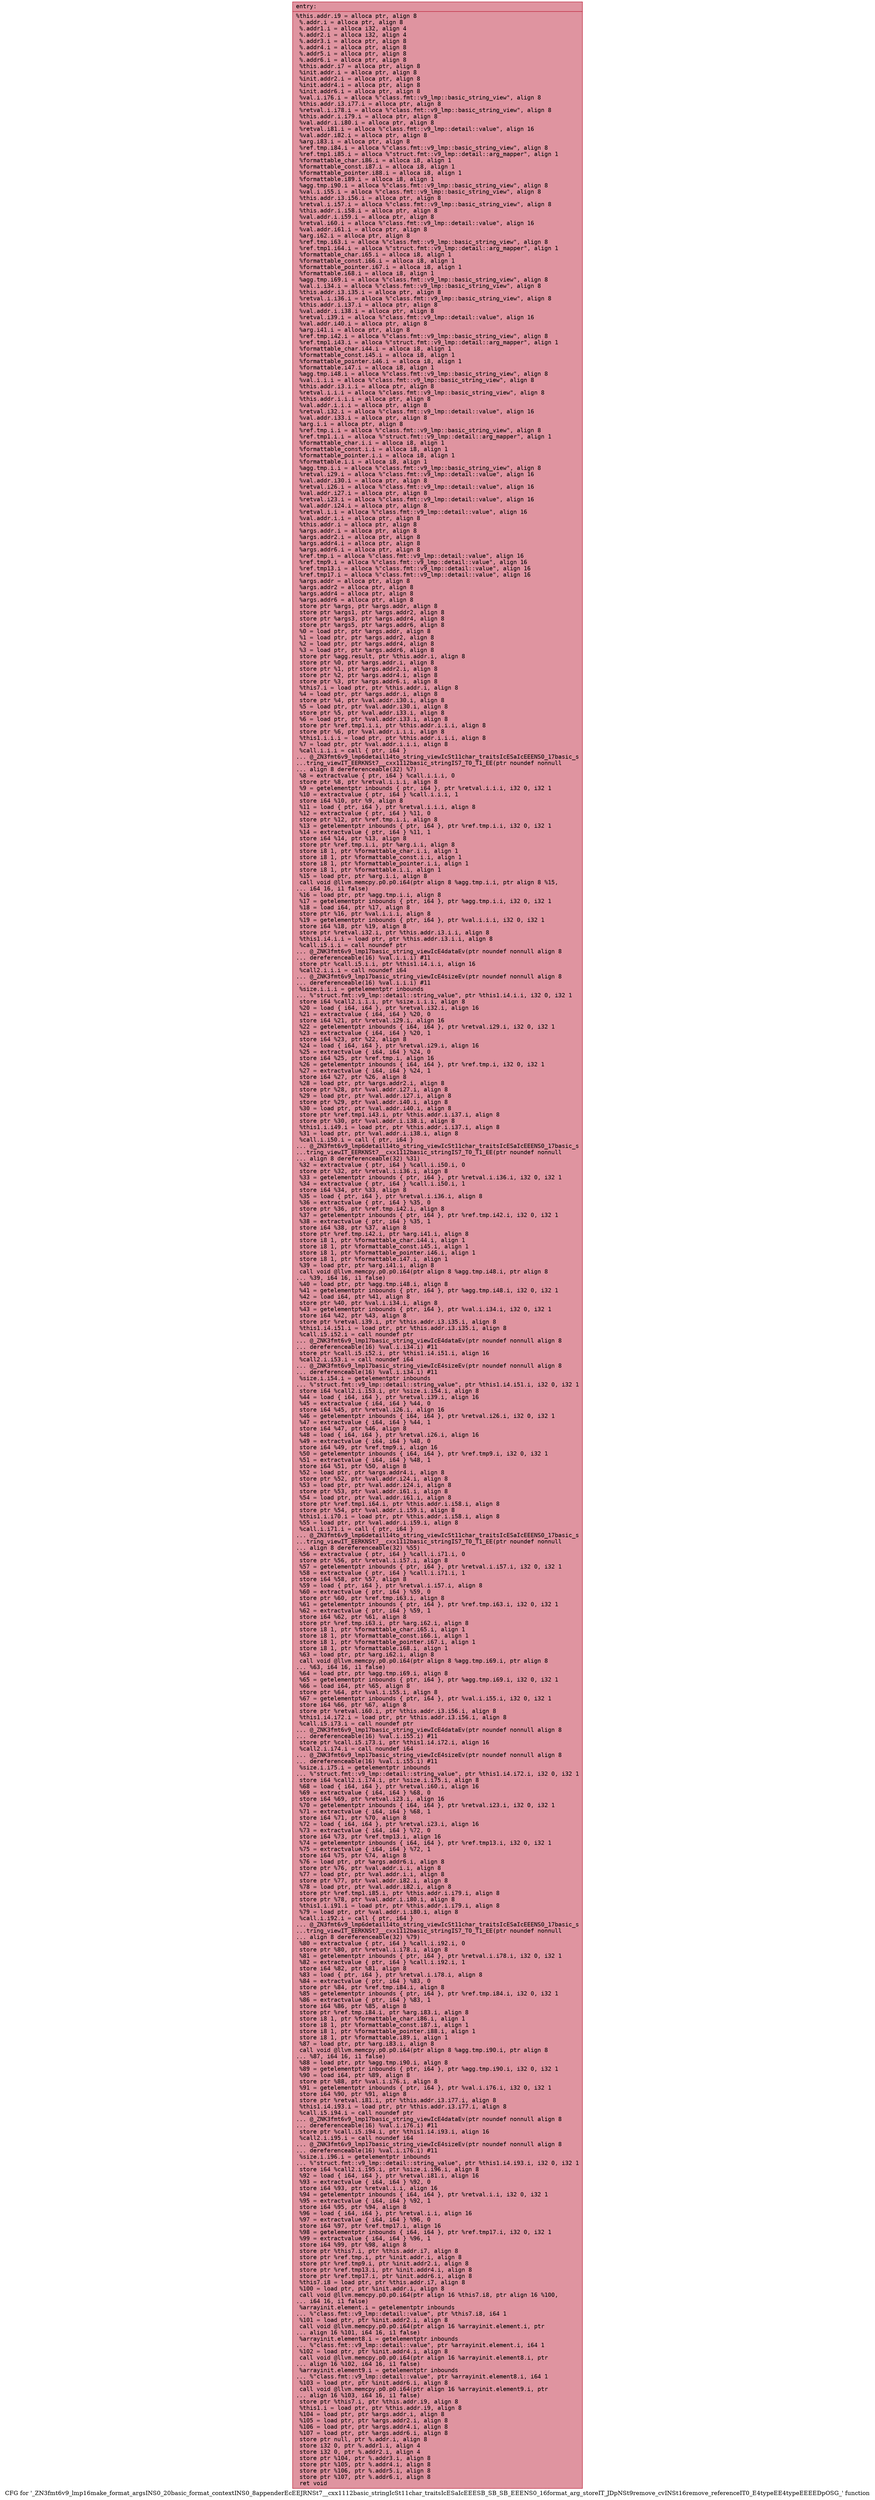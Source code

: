 digraph "CFG for '_ZN3fmt6v9_lmp16make_format_argsINS0_20basic_format_contextINS0_8appenderEcEEJRNSt7__cxx1112basic_stringIcSt11char_traitsIcESaIcEEESB_SB_SB_EEENS0_16format_arg_storeIT_JDpNSt9remove_cvINSt16remove_referenceIT0_E4typeEE4typeEEEEDpOSG_' function" {
	label="CFG for '_ZN3fmt6v9_lmp16make_format_argsINS0_20basic_format_contextINS0_8appenderEcEEJRNSt7__cxx1112basic_stringIcSt11char_traitsIcESaIcEEESB_SB_SB_EEENS0_16format_arg_storeIT_JDpNSt9remove_cvINSt16remove_referenceIT0_E4typeEE4typeEEEEDpOSG_' function";

	Node0x55acb5ddd790 [shape=record,color="#b70d28ff", style=filled, fillcolor="#b70d2870" fontname="Courier",label="{entry:\l|  %this.addr.i9 = alloca ptr, align 8\l  %.addr.i = alloca ptr, align 8\l  %.addr1.i = alloca i32, align 4\l  %.addr2.i = alloca i32, align 4\l  %.addr3.i = alloca ptr, align 8\l  %.addr4.i = alloca ptr, align 8\l  %.addr5.i = alloca ptr, align 8\l  %.addr6.i = alloca ptr, align 8\l  %this.addr.i7 = alloca ptr, align 8\l  %init.addr.i = alloca ptr, align 8\l  %init.addr2.i = alloca ptr, align 8\l  %init.addr4.i = alloca ptr, align 8\l  %init.addr6.i = alloca ptr, align 8\l  %val.i.i76.i = alloca %\"class.fmt::v9_lmp::basic_string_view\", align 8\l  %this.addr.i3.i77.i = alloca ptr, align 8\l  %retval.i.i78.i = alloca %\"class.fmt::v9_lmp::basic_string_view\", align 8\l  %this.addr.i.i79.i = alloca ptr, align 8\l  %val.addr.i.i80.i = alloca ptr, align 8\l  %retval.i81.i = alloca %\"class.fmt::v9_lmp::detail::value\", align 16\l  %val.addr.i82.i = alloca ptr, align 8\l  %arg.i83.i = alloca ptr, align 8\l  %ref.tmp.i84.i = alloca %\"class.fmt::v9_lmp::basic_string_view\", align 8\l  %ref.tmp1.i85.i = alloca %\"struct.fmt::v9_lmp::detail::arg_mapper\", align 1\l  %formattable_char.i86.i = alloca i8, align 1\l  %formattable_const.i87.i = alloca i8, align 1\l  %formattable_pointer.i88.i = alloca i8, align 1\l  %formattable.i89.i = alloca i8, align 1\l  %agg.tmp.i90.i = alloca %\"class.fmt::v9_lmp::basic_string_view\", align 8\l  %val.i.i55.i = alloca %\"class.fmt::v9_lmp::basic_string_view\", align 8\l  %this.addr.i3.i56.i = alloca ptr, align 8\l  %retval.i.i57.i = alloca %\"class.fmt::v9_lmp::basic_string_view\", align 8\l  %this.addr.i.i58.i = alloca ptr, align 8\l  %val.addr.i.i59.i = alloca ptr, align 8\l  %retval.i60.i = alloca %\"class.fmt::v9_lmp::detail::value\", align 16\l  %val.addr.i61.i = alloca ptr, align 8\l  %arg.i62.i = alloca ptr, align 8\l  %ref.tmp.i63.i = alloca %\"class.fmt::v9_lmp::basic_string_view\", align 8\l  %ref.tmp1.i64.i = alloca %\"struct.fmt::v9_lmp::detail::arg_mapper\", align 1\l  %formattable_char.i65.i = alloca i8, align 1\l  %formattable_const.i66.i = alloca i8, align 1\l  %formattable_pointer.i67.i = alloca i8, align 1\l  %formattable.i68.i = alloca i8, align 1\l  %agg.tmp.i69.i = alloca %\"class.fmt::v9_lmp::basic_string_view\", align 8\l  %val.i.i34.i = alloca %\"class.fmt::v9_lmp::basic_string_view\", align 8\l  %this.addr.i3.i35.i = alloca ptr, align 8\l  %retval.i.i36.i = alloca %\"class.fmt::v9_lmp::basic_string_view\", align 8\l  %this.addr.i.i37.i = alloca ptr, align 8\l  %val.addr.i.i38.i = alloca ptr, align 8\l  %retval.i39.i = alloca %\"class.fmt::v9_lmp::detail::value\", align 16\l  %val.addr.i40.i = alloca ptr, align 8\l  %arg.i41.i = alloca ptr, align 8\l  %ref.tmp.i42.i = alloca %\"class.fmt::v9_lmp::basic_string_view\", align 8\l  %ref.tmp1.i43.i = alloca %\"struct.fmt::v9_lmp::detail::arg_mapper\", align 1\l  %formattable_char.i44.i = alloca i8, align 1\l  %formattable_const.i45.i = alloca i8, align 1\l  %formattable_pointer.i46.i = alloca i8, align 1\l  %formattable.i47.i = alloca i8, align 1\l  %agg.tmp.i48.i = alloca %\"class.fmt::v9_lmp::basic_string_view\", align 8\l  %val.i.i.i = alloca %\"class.fmt::v9_lmp::basic_string_view\", align 8\l  %this.addr.i3.i.i = alloca ptr, align 8\l  %retval.i.i.i = alloca %\"class.fmt::v9_lmp::basic_string_view\", align 8\l  %this.addr.i.i.i = alloca ptr, align 8\l  %val.addr.i.i.i = alloca ptr, align 8\l  %retval.i32.i = alloca %\"class.fmt::v9_lmp::detail::value\", align 16\l  %val.addr.i33.i = alloca ptr, align 8\l  %arg.i.i = alloca ptr, align 8\l  %ref.tmp.i.i = alloca %\"class.fmt::v9_lmp::basic_string_view\", align 8\l  %ref.tmp1.i.i = alloca %\"struct.fmt::v9_lmp::detail::arg_mapper\", align 1\l  %formattable_char.i.i = alloca i8, align 1\l  %formattable_const.i.i = alloca i8, align 1\l  %formattable_pointer.i.i = alloca i8, align 1\l  %formattable.i.i = alloca i8, align 1\l  %agg.tmp.i.i = alloca %\"class.fmt::v9_lmp::basic_string_view\", align 8\l  %retval.i29.i = alloca %\"class.fmt::v9_lmp::detail::value\", align 16\l  %val.addr.i30.i = alloca ptr, align 8\l  %retval.i26.i = alloca %\"class.fmt::v9_lmp::detail::value\", align 16\l  %val.addr.i27.i = alloca ptr, align 8\l  %retval.i23.i = alloca %\"class.fmt::v9_lmp::detail::value\", align 16\l  %val.addr.i24.i = alloca ptr, align 8\l  %retval.i.i = alloca %\"class.fmt::v9_lmp::detail::value\", align 16\l  %val.addr.i.i = alloca ptr, align 8\l  %this.addr.i = alloca ptr, align 8\l  %args.addr.i = alloca ptr, align 8\l  %args.addr2.i = alloca ptr, align 8\l  %args.addr4.i = alloca ptr, align 8\l  %args.addr6.i = alloca ptr, align 8\l  %ref.tmp.i = alloca %\"class.fmt::v9_lmp::detail::value\", align 16\l  %ref.tmp9.i = alloca %\"class.fmt::v9_lmp::detail::value\", align 16\l  %ref.tmp13.i = alloca %\"class.fmt::v9_lmp::detail::value\", align 16\l  %ref.tmp17.i = alloca %\"class.fmt::v9_lmp::detail::value\", align 16\l  %args.addr = alloca ptr, align 8\l  %args.addr2 = alloca ptr, align 8\l  %args.addr4 = alloca ptr, align 8\l  %args.addr6 = alloca ptr, align 8\l  store ptr %args, ptr %args.addr, align 8\l  store ptr %args1, ptr %args.addr2, align 8\l  store ptr %args3, ptr %args.addr4, align 8\l  store ptr %args5, ptr %args.addr6, align 8\l  %0 = load ptr, ptr %args.addr, align 8\l  %1 = load ptr, ptr %args.addr2, align 8\l  %2 = load ptr, ptr %args.addr4, align 8\l  %3 = load ptr, ptr %args.addr6, align 8\l  store ptr %agg.result, ptr %this.addr.i, align 8\l  store ptr %0, ptr %args.addr.i, align 8\l  store ptr %1, ptr %args.addr2.i, align 8\l  store ptr %2, ptr %args.addr4.i, align 8\l  store ptr %3, ptr %args.addr6.i, align 8\l  %this7.i = load ptr, ptr %this.addr.i, align 8\l  %4 = load ptr, ptr %args.addr.i, align 8\l  store ptr %4, ptr %val.addr.i30.i, align 8\l  %5 = load ptr, ptr %val.addr.i30.i, align 8\l  store ptr %5, ptr %val.addr.i33.i, align 8\l  %6 = load ptr, ptr %val.addr.i33.i, align 8\l  store ptr %ref.tmp1.i.i, ptr %this.addr.i.i.i, align 8\l  store ptr %6, ptr %val.addr.i.i.i, align 8\l  %this1.i.i.i = load ptr, ptr %this.addr.i.i.i, align 8\l  %7 = load ptr, ptr %val.addr.i.i.i, align 8\l  %call.i.i.i = call \{ ptr, i64 \}\l... @_ZN3fmt6v9_lmp6detail14to_string_viewIcSt11char_traitsIcESaIcEEENS0_17basic_s\l...tring_viewIT_EERKNSt7__cxx1112basic_stringIS7_T0_T1_EE(ptr noundef nonnull\l... align 8 dereferenceable(32) %7)\l  %8 = extractvalue \{ ptr, i64 \} %call.i.i.i, 0\l  store ptr %8, ptr %retval.i.i.i, align 8\l  %9 = getelementptr inbounds \{ ptr, i64 \}, ptr %retval.i.i.i, i32 0, i32 1\l  %10 = extractvalue \{ ptr, i64 \} %call.i.i.i, 1\l  store i64 %10, ptr %9, align 8\l  %11 = load \{ ptr, i64 \}, ptr %retval.i.i.i, align 8\l  %12 = extractvalue \{ ptr, i64 \} %11, 0\l  store ptr %12, ptr %ref.tmp.i.i, align 8\l  %13 = getelementptr inbounds \{ ptr, i64 \}, ptr %ref.tmp.i.i, i32 0, i32 1\l  %14 = extractvalue \{ ptr, i64 \} %11, 1\l  store i64 %14, ptr %13, align 8\l  store ptr %ref.tmp.i.i, ptr %arg.i.i, align 8\l  store i8 1, ptr %formattable_char.i.i, align 1\l  store i8 1, ptr %formattable_const.i.i, align 1\l  store i8 1, ptr %formattable_pointer.i.i, align 1\l  store i8 1, ptr %formattable.i.i, align 1\l  %15 = load ptr, ptr %arg.i.i, align 8\l  call void @llvm.memcpy.p0.p0.i64(ptr align 8 %agg.tmp.i.i, ptr align 8 %15,\l... i64 16, i1 false)\l  %16 = load ptr, ptr %agg.tmp.i.i, align 8\l  %17 = getelementptr inbounds \{ ptr, i64 \}, ptr %agg.tmp.i.i, i32 0, i32 1\l  %18 = load i64, ptr %17, align 8\l  store ptr %16, ptr %val.i.i.i, align 8\l  %19 = getelementptr inbounds \{ ptr, i64 \}, ptr %val.i.i.i, i32 0, i32 1\l  store i64 %18, ptr %19, align 8\l  store ptr %retval.i32.i, ptr %this.addr.i3.i.i, align 8\l  %this1.i4.i.i = load ptr, ptr %this.addr.i3.i.i, align 8\l  %call.i5.i.i = call noundef ptr\l... @_ZNK3fmt6v9_lmp17basic_string_viewIcE4dataEv(ptr noundef nonnull align 8\l... dereferenceable(16) %val.i.i.i) #11\l  store ptr %call.i5.i.i, ptr %this1.i4.i.i, align 16\l  %call2.i.i.i = call noundef i64\l... @_ZNK3fmt6v9_lmp17basic_string_viewIcE4sizeEv(ptr noundef nonnull align 8\l... dereferenceable(16) %val.i.i.i) #11\l  %size.i.i.i = getelementptr inbounds\l... %\"struct.fmt::v9_lmp::detail::string_value\", ptr %this1.i4.i.i, i32 0, i32 1\l  store i64 %call2.i.i.i, ptr %size.i.i.i, align 8\l  %20 = load \{ i64, i64 \}, ptr %retval.i32.i, align 16\l  %21 = extractvalue \{ i64, i64 \} %20, 0\l  store i64 %21, ptr %retval.i29.i, align 16\l  %22 = getelementptr inbounds \{ i64, i64 \}, ptr %retval.i29.i, i32 0, i32 1\l  %23 = extractvalue \{ i64, i64 \} %20, 1\l  store i64 %23, ptr %22, align 8\l  %24 = load \{ i64, i64 \}, ptr %retval.i29.i, align 16\l  %25 = extractvalue \{ i64, i64 \} %24, 0\l  store i64 %25, ptr %ref.tmp.i, align 16\l  %26 = getelementptr inbounds \{ i64, i64 \}, ptr %ref.tmp.i, i32 0, i32 1\l  %27 = extractvalue \{ i64, i64 \} %24, 1\l  store i64 %27, ptr %26, align 8\l  %28 = load ptr, ptr %args.addr2.i, align 8\l  store ptr %28, ptr %val.addr.i27.i, align 8\l  %29 = load ptr, ptr %val.addr.i27.i, align 8\l  store ptr %29, ptr %val.addr.i40.i, align 8\l  %30 = load ptr, ptr %val.addr.i40.i, align 8\l  store ptr %ref.tmp1.i43.i, ptr %this.addr.i.i37.i, align 8\l  store ptr %30, ptr %val.addr.i.i38.i, align 8\l  %this1.i.i49.i = load ptr, ptr %this.addr.i.i37.i, align 8\l  %31 = load ptr, ptr %val.addr.i.i38.i, align 8\l  %call.i.i50.i = call \{ ptr, i64 \}\l... @_ZN3fmt6v9_lmp6detail14to_string_viewIcSt11char_traitsIcESaIcEEENS0_17basic_s\l...tring_viewIT_EERKNSt7__cxx1112basic_stringIS7_T0_T1_EE(ptr noundef nonnull\l... align 8 dereferenceable(32) %31)\l  %32 = extractvalue \{ ptr, i64 \} %call.i.i50.i, 0\l  store ptr %32, ptr %retval.i.i36.i, align 8\l  %33 = getelementptr inbounds \{ ptr, i64 \}, ptr %retval.i.i36.i, i32 0, i32 1\l  %34 = extractvalue \{ ptr, i64 \} %call.i.i50.i, 1\l  store i64 %34, ptr %33, align 8\l  %35 = load \{ ptr, i64 \}, ptr %retval.i.i36.i, align 8\l  %36 = extractvalue \{ ptr, i64 \} %35, 0\l  store ptr %36, ptr %ref.tmp.i42.i, align 8\l  %37 = getelementptr inbounds \{ ptr, i64 \}, ptr %ref.tmp.i42.i, i32 0, i32 1\l  %38 = extractvalue \{ ptr, i64 \} %35, 1\l  store i64 %38, ptr %37, align 8\l  store ptr %ref.tmp.i42.i, ptr %arg.i41.i, align 8\l  store i8 1, ptr %formattable_char.i44.i, align 1\l  store i8 1, ptr %formattable_const.i45.i, align 1\l  store i8 1, ptr %formattable_pointer.i46.i, align 1\l  store i8 1, ptr %formattable.i47.i, align 1\l  %39 = load ptr, ptr %arg.i41.i, align 8\l  call void @llvm.memcpy.p0.p0.i64(ptr align 8 %agg.tmp.i48.i, ptr align 8\l... %39, i64 16, i1 false)\l  %40 = load ptr, ptr %agg.tmp.i48.i, align 8\l  %41 = getelementptr inbounds \{ ptr, i64 \}, ptr %agg.tmp.i48.i, i32 0, i32 1\l  %42 = load i64, ptr %41, align 8\l  store ptr %40, ptr %val.i.i34.i, align 8\l  %43 = getelementptr inbounds \{ ptr, i64 \}, ptr %val.i.i34.i, i32 0, i32 1\l  store i64 %42, ptr %43, align 8\l  store ptr %retval.i39.i, ptr %this.addr.i3.i35.i, align 8\l  %this1.i4.i51.i = load ptr, ptr %this.addr.i3.i35.i, align 8\l  %call.i5.i52.i = call noundef ptr\l... @_ZNK3fmt6v9_lmp17basic_string_viewIcE4dataEv(ptr noundef nonnull align 8\l... dereferenceable(16) %val.i.i34.i) #11\l  store ptr %call.i5.i52.i, ptr %this1.i4.i51.i, align 16\l  %call2.i.i53.i = call noundef i64\l... @_ZNK3fmt6v9_lmp17basic_string_viewIcE4sizeEv(ptr noundef nonnull align 8\l... dereferenceable(16) %val.i.i34.i) #11\l  %size.i.i54.i = getelementptr inbounds\l... %\"struct.fmt::v9_lmp::detail::string_value\", ptr %this1.i4.i51.i, i32 0, i32 1\l  store i64 %call2.i.i53.i, ptr %size.i.i54.i, align 8\l  %44 = load \{ i64, i64 \}, ptr %retval.i39.i, align 16\l  %45 = extractvalue \{ i64, i64 \} %44, 0\l  store i64 %45, ptr %retval.i26.i, align 16\l  %46 = getelementptr inbounds \{ i64, i64 \}, ptr %retval.i26.i, i32 0, i32 1\l  %47 = extractvalue \{ i64, i64 \} %44, 1\l  store i64 %47, ptr %46, align 8\l  %48 = load \{ i64, i64 \}, ptr %retval.i26.i, align 16\l  %49 = extractvalue \{ i64, i64 \} %48, 0\l  store i64 %49, ptr %ref.tmp9.i, align 16\l  %50 = getelementptr inbounds \{ i64, i64 \}, ptr %ref.tmp9.i, i32 0, i32 1\l  %51 = extractvalue \{ i64, i64 \} %48, 1\l  store i64 %51, ptr %50, align 8\l  %52 = load ptr, ptr %args.addr4.i, align 8\l  store ptr %52, ptr %val.addr.i24.i, align 8\l  %53 = load ptr, ptr %val.addr.i24.i, align 8\l  store ptr %53, ptr %val.addr.i61.i, align 8\l  %54 = load ptr, ptr %val.addr.i61.i, align 8\l  store ptr %ref.tmp1.i64.i, ptr %this.addr.i.i58.i, align 8\l  store ptr %54, ptr %val.addr.i.i59.i, align 8\l  %this1.i.i70.i = load ptr, ptr %this.addr.i.i58.i, align 8\l  %55 = load ptr, ptr %val.addr.i.i59.i, align 8\l  %call.i.i71.i = call \{ ptr, i64 \}\l... @_ZN3fmt6v9_lmp6detail14to_string_viewIcSt11char_traitsIcESaIcEEENS0_17basic_s\l...tring_viewIT_EERKNSt7__cxx1112basic_stringIS7_T0_T1_EE(ptr noundef nonnull\l... align 8 dereferenceable(32) %55)\l  %56 = extractvalue \{ ptr, i64 \} %call.i.i71.i, 0\l  store ptr %56, ptr %retval.i.i57.i, align 8\l  %57 = getelementptr inbounds \{ ptr, i64 \}, ptr %retval.i.i57.i, i32 0, i32 1\l  %58 = extractvalue \{ ptr, i64 \} %call.i.i71.i, 1\l  store i64 %58, ptr %57, align 8\l  %59 = load \{ ptr, i64 \}, ptr %retval.i.i57.i, align 8\l  %60 = extractvalue \{ ptr, i64 \} %59, 0\l  store ptr %60, ptr %ref.tmp.i63.i, align 8\l  %61 = getelementptr inbounds \{ ptr, i64 \}, ptr %ref.tmp.i63.i, i32 0, i32 1\l  %62 = extractvalue \{ ptr, i64 \} %59, 1\l  store i64 %62, ptr %61, align 8\l  store ptr %ref.tmp.i63.i, ptr %arg.i62.i, align 8\l  store i8 1, ptr %formattable_char.i65.i, align 1\l  store i8 1, ptr %formattable_const.i66.i, align 1\l  store i8 1, ptr %formattable_pointer.i67.i, align 1\l  store i8 1, ptr %formattable.i68.i, align 1\l  %63 = load ptr, ptr %arg.i62.i, align 8\l  call void @llvm.memcpy.p0.p0.i64(ptr align 8 %agg.tmp.i69.i, ptr align 8\l... %63, i64 16, i1 false)\l  %64 = load ptr, ptr %agg.tmp.i69.i, align 8\l  %65 = getelementptr inbounds \{ ptr, i64 \}, ptr %agg.tmp.i69.i, i32 0, i32 1\l  %66 = load i64, ptr %65, align 8\l  store ptr %64, ptr %val.i.i55.i, align 8\l  %67 = getelementptr inbounds \{ ptr, i64 \}, ptr %val.i.i55.i, i32 0, i32 1\l  store i64 %66, ptr %67, align 8\l  store ptr %retval.i60.i, ptr %this.addr.i3.i56.i, align 8\l  %this1.i4.i72.i = load ptr, ptr %this.addr.i3.i56.i, align 8\l  %call.i5.i73.i = call noundef ptr\l... @_ZNK3fmt6v9_lmp17basic_string_viewIcE4dataEv(ptr noundef nonnull align 8\l... dereferenceable(16) %val.i.i55.i) #11\l  store ptr %call.i5.i73.i, ptr %this1.i4.i72.i, align 16\l  %call2.i.i74.i = call noundef i64\l... @_ZNK3fmt6v9_lmp17basic_string_viewIcE4sizeEv(ptr noundef nonnull align 8\l... dereferenceable(16) %val.i.i55.i) #11\l  %size.i.i75.i = getelementptr inbounds\l... %\"struct.fmt::v9_lmp::detail::string_value\", ptr %this1.i4.i72.i, i32 0, i32 1\l  store i64 %call2.i.i74.i, ptr %size.i.i75.i, align 8\l  %68 = load \{ i64, i64 \}, ptr %retval.i60.i, align 16\l  %69 = extractvalue \{ i64, i64 \} %68, 0\l  store i64 %69, ptr %retval.i23.i, align 16\l  %70 = getelementptr inbounds \{ i64, i64 \}, ptr %retval.i23.i, i32 0, i32 1\l  %71 = extractvalue \{ i64, i64 \} %68, 1\l  store i64 %71, ptr %70, align 8\l  %72 = load \{ i64, i64 \}, ptr %retval.i23.i, align 16\l  %73 = extractvalue \{ i64, i64 \} %72, 0\l  store i64 %73, ptr %ref.tmp13.i, align 16\l  %74 = getelementptr inbounds \{ i64, i64 \}, ptr %ref.tmp13.i, i32 0, i32 1\l  %75 = extractvalue \{ i64, i64 \} %72, 1\l  store i64 %75, ptr %74, align 8\l  %76 = load ptr, ptr %args.addr6.i, align 8\l  store ptr %76, ptr %val.addr.i.i, align 8\l  %77 = load ptr, ptr %val.addr.i.i, align 8\l  store ptr %77, ptr %val.addr.i82.i, align 8\l  %78 = load ptr, ptr %val.addr.i82.i, align 8\l  store ptr %ref.tmp1.i85.i, ptr %this.addr.i.i79.i, align 8\l  store ptr %78, ptr %val.addr.i.i80.i, align 8\l  %this1.i.i91.i = load ptr, ptr %this.addr.i.i79.i, align 8\l  %79 = load ptr, ptr %val.addr.i.i80.i, align 8\l  %call.i.i92.i = call \{ ptr, i64 \}\l... @_ZN3fmt6v9_lmp6detail14to_string_viewIcSt11char_traitsIcESaIcEEENS0_17basic_s\l...tring_viewIT_EERKNSt7__cxx1112basic_stringIS7_T0_T1_EE(ptr noundef nonnull\l... align 8 dereferenceable(32) %79)\l  %80 = extractvalue \{ ptr, i64 \} %call.i.i92.i, 0\l  store ptr %80, ptr %retval.i.i78.i, align 8\l  %81 = getelementptr inbounds \{ ptr, i64 \}, ptr %retval.i.i78.i, i32 0, i32 1\l  %82 = extractvalue \{ ptr, i64 \} %call.i.i92.i, 1\l  store i64 %82, ptr %81, align 8\l  %83 = load \{ ptr, i64 \}, ptr %retval.i.i78.i, align 8\l  %84 = extractvalue \{ ptr, i64 \} %83, 0\l  store ptr %84, ptr %ref.tmp.i84.i, align 8\l  %85 = getelementptr inbounds \{ ptr, i64 \}, ptr %ref.tmp.i84.i, i32 0, i32 1\l  %86 = extractvalue \{ ptr, i64 \} %83, 1\l  store i64 %86, ptr %85, align 8\l  store ptr %ref.tmp.i84.i, ptr %arg.i83.i, align 8\l  store i8 1, ptr %formattable_char.i86.i, align 1\l  store i8 1, ptr %formattable_const.i87.i, align 1\l  store i8 1, ptr %formattable_pointer.i88.i, align 1\l  store i8 1, ptr %formattable.i89.i, align 1\l  %87 = load ptr, ptr %arg.i83.i, align 8\l  call void @llvm.memcpy.p0.p0.i64(ptr align 8 %agg.tmp.i90.i, ptr align 8\l... %87, i64 16, i1 false)\l  %88 = load ptr, ptr %agg.tmp.i90.i, align 8\l  %89 = getelementptr inbounds \{ ptr, i64 \}, ptr %agg.tmp.i90.i, i32 0, i32 1\l  %90 = load i64, ptr %89, align 8\l  store ptr %88, ptr %val.i.i76.i, align 8\l  %91 = getelementptr inbounds \{ ptr, i64 \}, ptr %val.i.i76.i, i32 0, i32 1\l  store i64 %90, ptr %91, align 8\l  store ptr %retval.i81.i, ptr %this.addr.i3.i77.i, align 8\l  %this1.i4.i93.i = load ptr, ptr %this.addr.i3.i77.i, align 8\l  %call.i5.i94.i = call noundef ptr\l... @_ZNK3fmt6v9_lmp17basic_string_viewIcE4dataEv(ptr noundef nonnull align 8\l... dereferenceable(16) %val.i.i76.i) #11\l  store ptr %call.i5.i94.i, ptr %this1.i4.i93.i, align 16\l  %call2.i.i95.i = call noundef i64\l... @_ZNK3fmt6v9_lmp17basic_string_viewIcE4sizeEv(ptr noundef nonnull align 8\l... dereferenceable(16) %val.i.i76.i) #11\l  %size.i.i96.i = getelementptr inbounds\l... %\"struct.fmt::v9_lmp::detail::string_value\", ptr %this1.i4.i93.i, i32 0, i32 1\l  store i64 %call2.i.i95.i, ptr %size.i.i96.i, align 8\l  %92 = load \{ i64, i64 \}, ptr %retval.i81.i, align 16\l  %93 = extractvalue \{ i64, i64 \} %92, 0\l  store i64 %93, ptr %retval.i.i, align 16\l  %94 = getelementptr inbounds \{ i64, i64 \}, ptr %retval.i.i, i32 0, i32 1\l  %95 = extractvalue \{ i64, i64 \} %92, 1\l  store i64 %95, ptr %94, align 8\l  %96 = load \{ i64, i64 \}, ptr %retval.i.i, align 16\l  %97 = extractvalue \{ i64, i64 \} %96, 0\l  store i64 %97, ptr %ref.tmp17.i, align 16\l  %98 = getelementptr inbounds \{ i64, i64 \}, ptr %ref.tmp17.i, i32 0, i32 1\l  %99 = extractvalue \{ i64, i64 \} %96, 1\l  store i64 %99, ptr %98, align 8\l  store ptr %this7.i, ptr %this.addr.i7, align 8\l  store ptr %ref.tmp.i, ptr %init.addr.i, align 8\l  store ptr %ref.tmp9.i, ptr %init.addr2.i, align 8\l  store ptr %ref.tmp13.i, ptr %init.addr4.i, align 8\l  store ptr %ref.tmp17.i, ptr %init.addr6.i, align 8\l  %this7.i8 = load ptr, ptr %this.addr.i7, align 8\l  %100 = load ptr, ptr %init.addr.i, align 8\l  call void @llvm.memcpy.p0.p0.i64(ptr align 16 %this7.i8, ptr align 16 %100,\l... i64 16, i1 false)\l  %arrayinit.element.i = getelementptr inbounds\l... %\"class.fmt::v9_lmp::detail::value\", ptr %this7.i8, i64 1\l  %101 = load ptr, ptr %init.addr2.i, align 8\l  call void @llvm.memcpy.p0.p0.i64(ptr align 16 %arrayinit.element.i, ptr\l... align 16 %101, i64 16, i1 false)\l  %arrayinit.element8.i = getelementptr inbounds\l... %\"class.fmt::v9_lmp::detail::value\", ptr %arrayinit.element.i, i64 1\l  %102 = load ptr, ptr %init.addr4.i, align 8\l  call void @llvm.memcpy.p0.p0.i64(ptr align 16 %arrayinit.element8.i, ptr\l... align 16 %102, i64 16, i1 false)\l  %arrayinit.element9.i = getelementptr inbounds\l... %\"class.fmt::v9_lmp::detail::value\", ptr %arrayinit.element8.i, i64 1\l  %103 = load ptr, ptr %init.addr6.i, align 8\l  call void @llvm.memcpy.p0.p0.i64(ptr align 16 %arrayinit.element9.i, ptr\l... align 16 %103, i64 16, i1 false)\l  store ptr %this7.i, ptr %this.addr.i9, align 8\l  %this1.i = load ptr, ptr %this.addr.i9, align 8\l  %104 = load ptr, ptr %args.addr.i, align 8\l  %105 = load ptr, ptr %args.addr2.i, align 8\l  %106 = load ptr, ptr %args.addr4.i, align 8\l  %107 = load ptr, ptr %args.addr6.i, align 8\l  store ptr null, ptr %.addr.i, align 8\l  store i32 0, ptr %.addr1.i, align 4\l  store i32 0, ptr %.addr2.i, align 4\l  store ptr %104, ptr %.addr3.i, align 8\l  store ptr %105, ptr %.addr4.i, align 8\l  store ptr %106, ptr %.addr5.i, align 8\l  store ptr %107, ptr %.addr6.i, align 8\l  ret void\l}"];
}
